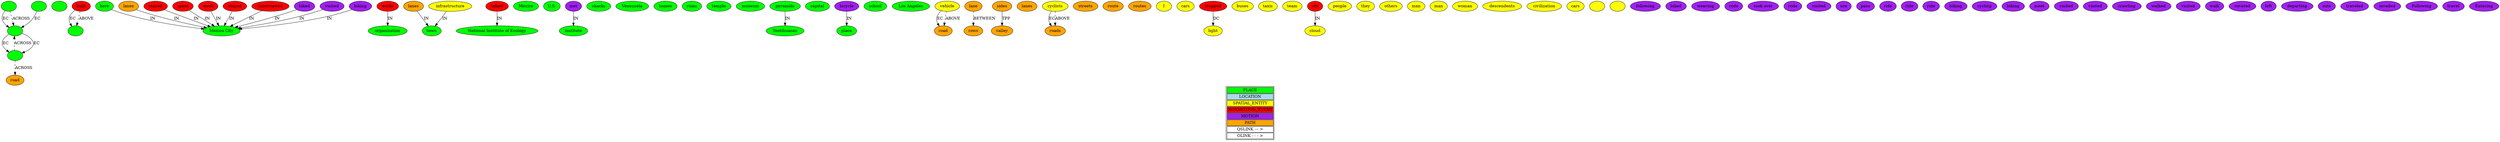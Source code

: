 // Bicycles
digraph {
	pl2 [label="" fillcolor=green style=filled]
	pl3 [label="" fillcolor=green style=filled]
	pl5 [label="" fillcolor=green style=filled]
	pl15 [label="" fillcolor=green style=filled]
	pl21 [label="" fillcolor=green style=filled]
	pl1 [label="Mexico City" fillcolor=green style=filled]
	pl24 [label=organization fillcolor=green style=filled]
	pl31 [label=town fillcolor=green style=filled]
	pl32 [label="National Institute of Ecology" fillcolor=green style=filled]
	pl34 [label=Mexico fillcolor=green style=filled]
	pl35 [label="U.S." fillcolor=green style=filled]
	pl38 [label=institute fillcolor=green style=filled]
	pl10 [label=shacks fillcolor=green style=filled]
	pl40 [label=Venezuela fillcolor=green style=filled]
	pl11 [label=homes fillcolor=green style=filled]
	pl16 [label=ruins fillcolor=green style=filled]
	pl46 [label=temple fillcolor=green style=filled]
	pl47 [label=museum fillcolor=green style=filled]
	pl48 [label=pyramids fillcolor=green style=filled]
	pl49 [label=Teotihuacan fillcolor=green style=filled]
	pl50 [label=here fillcolor=green style=filled]
	pl59 [label=capital fillcolor=green style=filled]
	pl20 [label=place fillcolor=green style=filled]
	pl14 [label=school fillcolor=green style=filled]
	pl17 [label="Los Angeles" fillcolor=green style=filled]
	pl7 [label="" fillcolor=green style=filled]
	p3 [label=road fillcolor=orange style=filled]
	p4 [label=lane fillcolor=orange style=filled]
	p5 [label=rows fillcolor=orange style=filled]
	p6 [label=valley fillcolor=orange style=filled]
	p7 [label=lanes fillcolor=orange style=filled]
	p8 [label=lanes fillcolor=orange style=filled]
	p9 [label=roads fillcolor=orange style=filled]
	p10 [label=lanes fillcolor=orange style=filled]
	p11 [label=streets fillcolor=orange style=filled]
	p1 [label=sides fillcolor=orange style=filled]
	p12 [label=road fillcolor=orange style=filled]
	p0 [label=route fillcolor=orange style=filled]
	p2 [label=routes fillcolor=orange style=filled]
	se8 [label=vehicle fillcolor=yellow style=filled]
	se0 [label=I fillcolor=yellow style=filled]
	se9 [label=cars fillcolor=yellow style=filled]
	se10 [label=light fillcolor=yellow style=filled]
	se12 [label=buses fillcolor=yellow style=filled]
	se13 [label=taxis fillcolor=yellow style=filled]
	se17 [label=team fillcolor=yellow style=filled]
	se1 [label=cloud fillcolor=yellow style=filled]
	se41 [label=people fillcolor=yellow style=filled]
	se23 [label=cyclists fillcolor=yellow style=filled]
	se24 [label=they fillcolor=yellow style=filled]
	se25 [label=others fillcolor=yellow style=filled]
	se26 [label=man fillcolor=yellow style=filled]
	se42 [label=man fillcolor=yellow style=filled]
	se43 [label=infrastructure fillcolor=yellow style=filled]
	se45 [label=woman fillcolor=yellow style=filled]
	se34 [label=descendents fillcolor=yellow style=filled]
	se35 [label=civilization fillcolor=yellow style=filled]
	se5 [label=cars fillcolor=yellow style=filled]
	se14 [label="" fillcolor=yellow style=filled]
	se16 [label="" fillcolor=yellow style=filled]
	e1 [label=works fillcolor=red style=filled]
	e6 [label=sits fillcolor=red style=filled]
	e7 [label=stayed fillcolor=red style=filled]
	e3 [label=talked fillcolor=red style=filled]
	e5 [label=spent fillcolor=red style=filled]
	e4 [label=built fillcolor=red style=filled]
	e2 [label=week fillcolor=red style=filled]
	e8 [label=stayed fillcolor=red style=filled]
	e0 [label=interviewed fillcolor=red style=filled]
	e9 [label=stopped fillcolor=red style=filled]
	m11 [label=following fillcolor=purple style=filled]
	m1 [label=biked fillcolor=purple style=filled]
	m13 [label=weaving fillcolor=purple style=filled]
	m15 [label=rode fillcolor=purple style=filled]
	m40 [label="took over" fillcolor=purple style=filled]
	m16 [label=rode fillcolor=purple style=filled]
	m17 [label=visited fillcolor=purple style=filled]
	m41 [label=use fillcolor=purple style=filled]
	m18 [label=pass fillcolor=purple style=filled]
	m19 [label=ride fillcolor=purple style=filled]
	m20 [label=ride fillcolor=purple style=filled]
	m21 [label=ride fillcolor=purple style=filled]
	m22 [label=biking fillcolor=purple style=filled]
	m23 [label=cycling fillcolor=purple style=filled]
	m24 [label=biking fillcolor=purple style=filled]
	m42 [label=meet fillcolor=purple style=filled]
	m27 [label=visited fillcolor=purple style=filled]
	m43 [label=met fillcolor=purple style=filled]
	m29 [label=visited fillcolor=purple style=filled]
	m4 [label=crawling fillcolor=purple style=filled]
	m30 [label=walked fillcolor=purple style=filled]
	m31 [label=visited fillcolor=purple style=filled]
	m32 [label=walk fillcolor=purple style=filled]
	m33 [label=covered fillcolor=purple style=filled]
	m35 [label=left fillcolor=purple style=filled]
	m36 [label=departing fillcolor=purple style=filled]
	m37 [label=cuts fillcolor=purple style=filled]
	m5 [label=biked fillcolor=purple style=filled]
	m38 [label=traveled fillcolor=purple style=filled]
	m39 [label=invaded fillcolor=purple style=filled]
	m2 [label=bicycle fillcolor=purple style=filled]
	m0 [label=Following fillcolor=purple style=filled]
	m7 [label=visited fillcolor=purple style=filled]
	m8 [label=biking fillcolor=purple style=filled]
	m9 [label=travel fillcolor=purple style=filled]
	m10 [label=Entering fillcolor=purple style=filled]
	se23 -> p9 [label=EC style=solid]
	p10 -> pl31 [label=IN style=solid]
	se43 -> pl31 [label=IN style=solid]
	e3 -> pl32 [label=IN style=solid]
	m43 -> pl38 [label=IN style=solid]
	e5 -> pl1 [label=IN style=solid]
	pl48 -> pl49 [label=IN style=solid]
	pl50 -> pl1 [label=IN style=solid]
	p1 -> p6 [label=TPP style=solid]
	e6 -> se1 [label=IN style=solid]
	e7 -> pl1 [label=IN style=solid]
	e8 -> pl1 [label=IN style=solid]
	m5 -> pl1 [label=IN style=solid]
	m7 -> pl1 [label=IN style=solid]
	e0 -> pl1 [label=IN style=solid]
	m8 -> pl1 [label=IN style=solid]
	m2 -> pl20 [label=IN style=solid]
	se8 -> p3 [label=EC style=solid]
	e2 -> pl1 [label=IN style=solid]
	e1 -> pl24 [label=IN style=solid]
	p8 -> pl1 [label=IN style=solid]
	e4 -> pl15 [label=EC style=solid]
	pl7 -> pl21 [label=EC style=solid]
	pl7 -> pl21 [label=EC style=solid]
	e9 -> se10 [label=DC style=solid]
	pl2 -> pl7 [label=EC style=solid]
	pl3 -> pl7 [label=EC style=solid]
	se23 -> p9 [label=ABOVE style=dashed]
	p4 -> p5 [label=BETWEEN style=dashed]
	pl21 -> p12 [label=ACROSS style=dashed]
	se8 -> p3 [label=ABOVE style=dashed]
	e4 -> pl15 [label=ABOVE style=dashed]
	pl21 -> pl7 [label=ACROSS style=dashed]
	pl2 -> pl7 [label=ACROSS style=dashed]
	label=<<TABLE><TR><TD BGCOLOR="green">PLACE</TD></TR><TR><TD BGCOLOR="lightblue">LOCATION</TD></TR><TR><TD BGCOLOR="yellow">SPATIAL_ENTITY</TD></TR><TR><TD BGCOLOR="red">NONMOTION_EVENT</TD></TR><TR><TD BGCOLOR="purple">MOTION</TD></TR><TR><TD BGCOLOR="orange">PATH</TD></TR><TR><TD>QSLINK --- &gt;</TD></TR><TR><TD>OLINK - - - &gt;</TD></TR></TABLE>>
}

